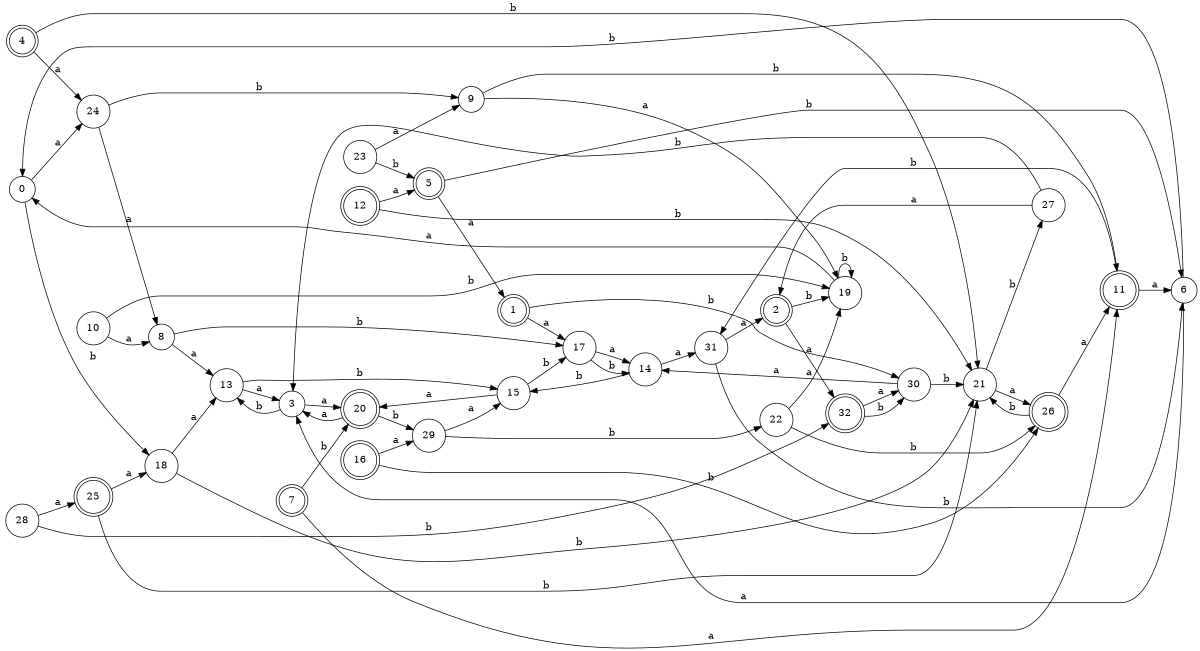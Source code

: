 digraph n27_7 {
__start0 [label="" shape="none"];

rankdir=LR;
size="8,5";

s0 [style="filled", color="black", fillcolor="white" shape="circle", label="0"];
s1 [style="rounded,filled", color="black", fillcolor="white" shape="doublecircle", label="1"];
s2 [style="rounded,filled", color="black", fillcolor="white" shape="doublecircle", label="2"];
s3 [style="filled", color="black", fillcolor="white" shape="circle", label="3"];
s4 [style="rounded,filled", color="black", fillcolor="white" shape="doublecircle", label="4"];
s5 [style="rounded,filled", color="black", fillcolor="white" shape="doublecircle", label="5"];
s6 [style="filled", color="black", fillcolor="white" shape="circle", label="6"];
s7 [style="rounded,filled", color="black", fillcolor="white" shape="doublecircle", label="7"];
s8 [style="filled", color="black", fillcolor="white" shape="circle", label="8"];
s9 [style="filled", color="black", fillcolor="white" shape="circle", label="9"];
s10 [style="filled", color="black", fillcolor="white" shape="circle", label="10"];
s11 [style="rounded,filled", color="black", fillcolor="white" shape="doublecircle", label="11"];
s12 [style="rounded,filled", color="black", fillcolor="white" shape="doublecircle", label="12"];
s13 [style="filled", color="black", fillcolor="white" shape="circle", label="13"];
s14 [style="filled", color="black", fillcolor="white" shape="circle", label="14"];
s15 [style="filled", color="black", fillcolor="white" shape="circle", label="15"];
s16 [style="rounded,filled", color="black", fillcolor="white" shape="doublecircle", label="16"];
s17 [style="filled", color="black", fillcolor="white" shape="circle", label="17"];
s18 [style="filled", color="black", fillcolor="white" shape="circle", label="18"];
s19 [style="filled", color="black", fillcolor="white" shape="circle", label="19"];
s20 [style="rounded,filled", color="black", fillcolor="white" shape="doublecircle", label="20"];
s21 [style="filled", color="black", fillcolor="white" shape="circle", label="21"];
s22 [style="filled", color="black", fillcolor="white" shape="circle", label="22"];
s23 [style="filled", color="black", fillcolor="white" shape="circle", label="23"];
s24 [style="filled", color="black", fillcolor="white" shape="circle", label="24"];
s25 [style="rounded,filled", color="black", fillcolor="white" shape="doublecircle", label="25"];
s26 [style="rounded,filled", color="black", fillcolor="white" shape="doublecircle", label="26"];
s27 [style="filled", color="black", fillcolor="white" shape="circle", label="27"];
s28 [style="filled", color="black", fillcolor="white" shape="circle", label="28"];
s29 [style="filled", color="black", fillcolor="white" shape="circle", label="29"];
s30 [style="filled", color="black", fillcolor="white" shape="circle", label="30"];
s31 [style="filled", color="black", fillcolor="white" shape="circle", label="31"];
s32 [style="rounded,filled", color="black", fillcolor="white" shape="doublecircle", label="32"];
s0 -> s24 [label="a"];
s0 -> s18 [label="b"];
s1 -> s17 [label="a"];
s1 -> s30 [label="b"];
s2 -> s32 [label="a"];
s2 -> s19 [label="b"];
s3 -> s20 [label="a"];
s3 -> s13 [label="b"];
s4 -> s24 [label="a"];
s4 -> s21 [label="b"];
s5 -> s1 [label="a"];
s5 -> s6 [label="b"];
s6 -> s3 [label="a"];
s6 -> s0 [label="b"];
s7 -> s11 [label="a"];
s7 -> s20 [label="b"];
s8 -> s13 [label="a"];
s8 -> s17 [label="b"];
s9 -> s19 [label="a"];
s9 -> s11 [label="b"];
s10 -> s8 [label="a"];
s10 -> s19 [label="b"];
s11 -> s6 [label="a"];
s11 -> s31 [label="b"];
s12 -> s5 [label="a"];
s12 -> s21 [label="b"];
s13 -> s3 [label="a"];
s13 -> s15 [label="b"];
s14 -> s31 [label="a"];
s14 -> s15 [label="b"];
s15 -> s20 [label="a"];
s15 -> s17 [label="b"];
s16 -> s29 [label="a"];
s16 -> s26 [label="b"];
s17 -> s14 [label="a"];
s17 -> s14 [label="b"];
s18 -> s13 [label="a"];
s18 -> s21 [label="b"];
s19 -> s0 [label="a"];
s19 -> s19 [label="b"];
s20 -> s3 [label="a"];
s20 -> s29 [label="b"];
s21 -> s26 [label="a"];
s21 -> s27 [label="b"];
s22 -> s19 [label="a"];
s22 -> s26 [label="b"];
s23 -> s9 [label="a"];
s23 -> s5 [label="b"];
s24 -> s8 [label="a"];
s24 -> s9 [label="b"];
s25 -> s18 [label="a"];
s25 -> s21 [label="b"];
s26 -> s11 [label="a"];
s26 -> s21 [label="b"];
s27 -> s2 [label="a"];
s27 -> s3 [label="b"];
s28 -> s25 [label="a"];
s28 -> s32 [label="b"];
s29 -> s15 [label="a"];
s29 -> s22 [label="b"];
s30 -> s14 [label="a"];
s30 -> s21 [label="b"];
s31 -> s2 [label="a"];
s31 -> s6 [label="b"];
s32 -> s30 [label="a"];
s32 -> s30 [label="b"];

}